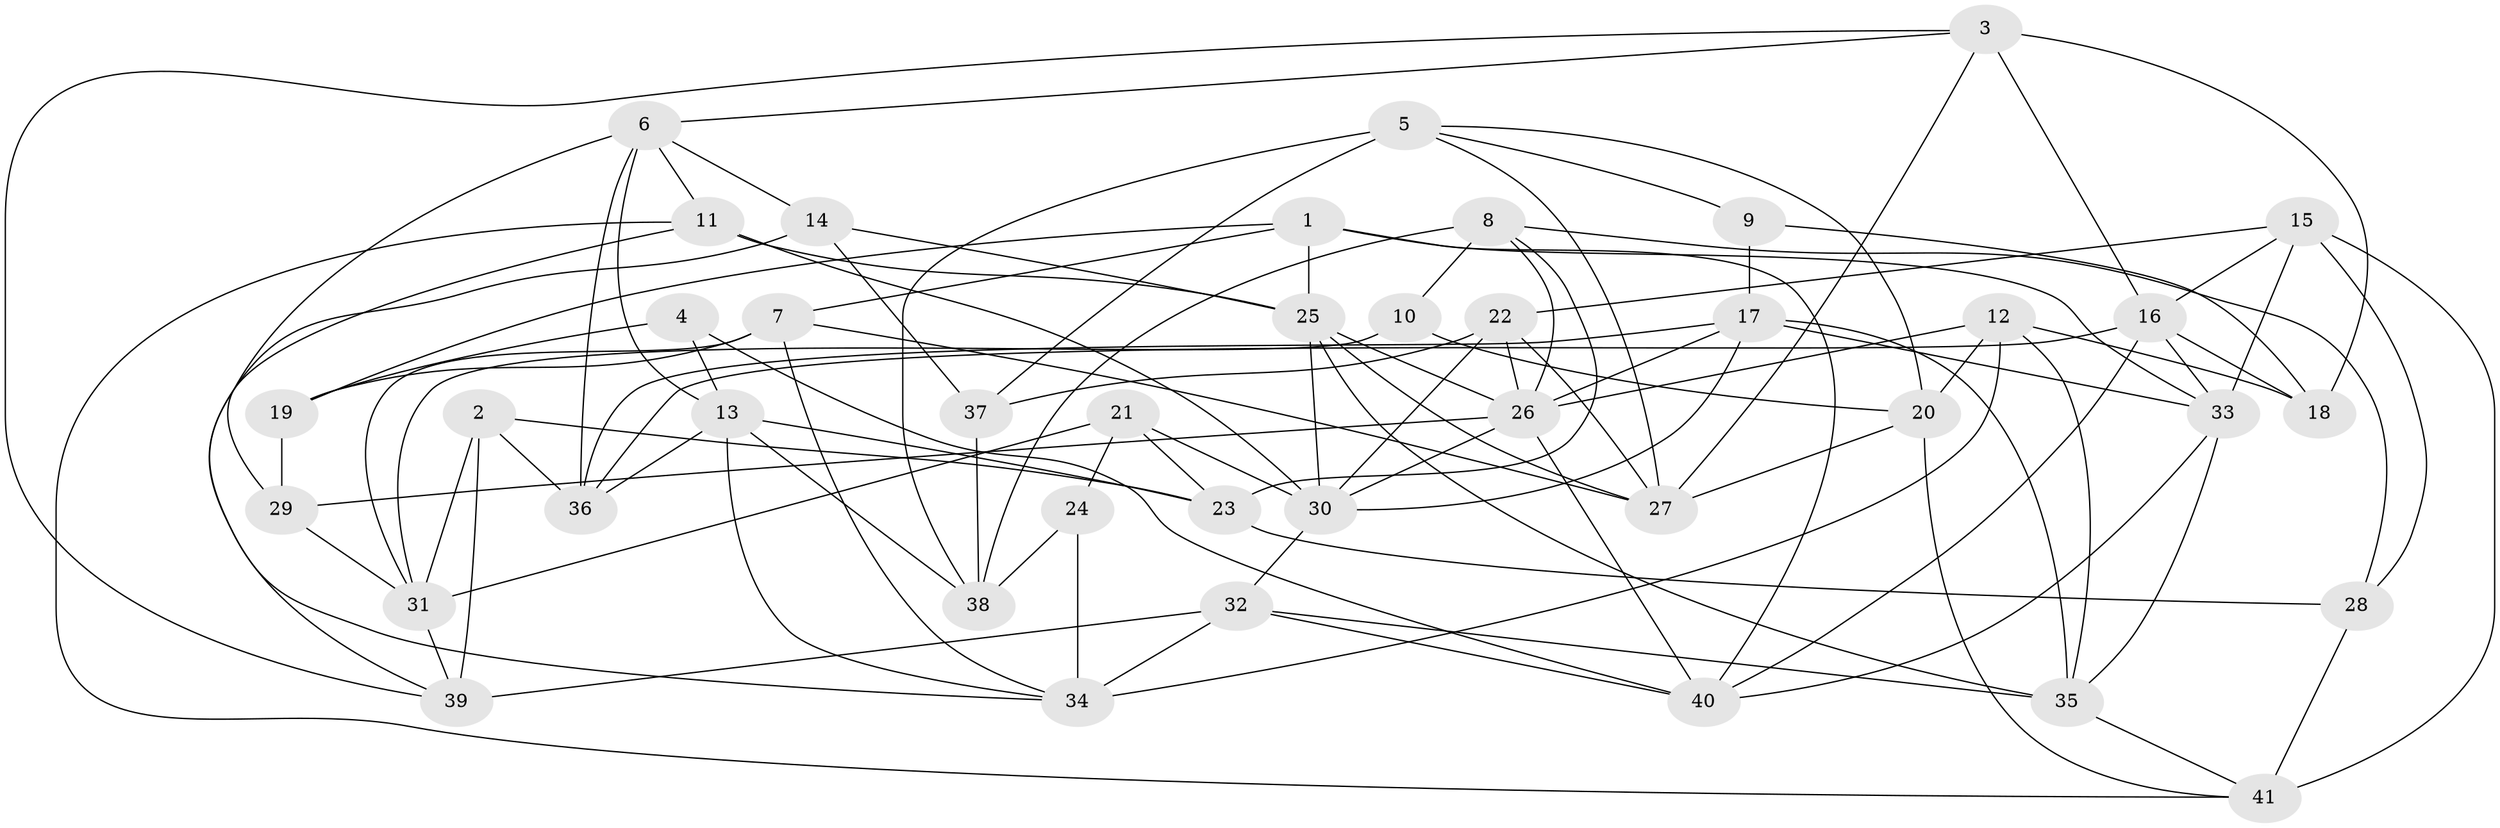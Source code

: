 // original degree distribution, {4: 1.0}
// Generated by graph-tools (version 1.1) at 2025/02/03/09/25 03:02:59]
// undirected, 41 vertices, 103 edges
graph export_dot {
graph [start="1"]
  node [color=gray90,style=filled];
  1;
  2;
  3;
  4;
  5;
  6;
  7;
  8;
  9;
  10;
  11;
  12;
  13;
  14;
  15;
  16;
  17;
  18;
  19;
  20;
  21;
  22;
  23;
  24;
  25;
  26;
  27;
  28;
  29;
  30;
  31;
  32;
  33;
  34;
  35;
  36;
  37;
  38;
  39;
  40;
  41;
  1 -- 7 [weight=1.0];
  1 -- 19 [weight=1.0];
  1 -- 25 [weight=2.0];
  1 -- 33 [weight=1.0];
  1 -- 40 [weight=1.0];
  2 -- 23 [weight=2.0];
  2 -- 31 [weight=1.0];
  2 -- 36 [weight=2.0];
  2 -- 39 [weight=1.0];
  3 -- 6 [weight=1.0];
  3 -- 16 [weight=1.0];
  3 -- 18 [weight=2.0];
  3 -- 27 [weight=1.0];
  3 -- 39 [weight=1.0];
  4 -- 13 [weight=1.0];
  4 -- 19 [weight=2.0];
  4 -- 40 [weight=1.0];
  5 -- 9 [weight=1.0];
  5 -- 20 [weight=1.0];
  5 -- 27 [weight=1.0];
  5 -- 37 [weight=2.0];
  5 -- 38 [weight=1.0];
  6 -- 11 [weight=1.0];
  6 -- 13 [weight=1.0];
  6 -- 14 [weight=1.0];
  6 -- 29 [weight=1.0];
  6 -- 36 [weight=1.0];
  7 -- 19 [weight=2.0];
  7 -- 27 [weight=1.0];
  7 -- 31 [weight=1.0];
  7 -- 34 [weight=1.0];
  8 -- 10 [weight=2.0];
  8 -- 23 [weight=1.0];
  8 -- 26 [weight=1.0];
  8 -- 28 [weight=1.0];
  8 -- 38 [weight=1.0];
  9 -- 17 [weight=1.0];
  9 -- 18 [weight=2.0];
  10 -- 20 [weight=1.0];
  10 -- 31 [weight=1.0];
  11 -- 25 [weight=1.0];
  11 -- 30 [weight=2.0];
  11 -- 34 [weight=1.0];
  11 -- 41 [weight=1.0];
  12 -- 18 [weight=1.0];
  12 -- 20 [weight=2.0];
  12 -- 26 [weight=1.0];
  12 -- 34 [weight=1.0];
  12 -- 35 [weight=1.0];
  13 -- 23 [weight=1.0];
  13 -- 34 [weight=1.0];
  13 -- 36 [weight=1.0];
  13 -- 38 [weight=1.0];
  14 -- 25 [weight=1.0];
  14 -- 37 [weight=1.0];
  14 -- 39 [weight=1.0];
  15 -- 16 [weight=1.0];
  15 -- 22 [weight=1.0];
  15 -- 28 [weight=1.0];
  15 -- 33 [weight=1.0];
  15 -- 41 [weight=2.0];
  16 -- 18 [weight=1.0];
  16 -- 33 [weight=1.0];
  16 -- 36 [weight=1.0];
  16 -- 40 [weight=1.0];
  17 -- 26 [weight=1.0];
  17 -- 30 [weight=1.0];
  17 -- 33 [weight=1.0];
  17 -- 35 [weight=1.0];
  17 -- 36 [weight=1.0];
  19 -- 29 [weight=1.0];
  20 -- 27 [weight=1.0];
  20 -- 41 [weight=1.0];
  21 -- 23 [weight=1.0];
  21 -- 24 [weight=1.0];
  21 -- 30 [weight=1.0];
  21 -- 31 [weight=1.0];
  22 -- 26 [weight=1.0];
  22 -- 27 [weight=1.0];
  22 -- 30 [weight=1.0];
  22 -- 37 [weight=2.0];
  23 -- 28 [weight=1.0];
  24 -- 34 [weight=3.0];
  24 -- 38 [weight=2.0];
  25 -- 26 [weight=1.0];
  25 -- 27 [weight=1.0];
  25 -- 30 [weight=1.0];
  25 -- 35 [weight=1.0];
  26 -- 29 [weight=1.0];
  26 -- 30 [weight=1.0];
  26 -- 40 [weight=1.0];
  28 -- 41 [weight=1.0];
  29 -- 31 [weight=1.0];
  30 -- 32 [weight=1.0];
  31 -- 39 [weight=1.0];
  32 -- 34 [weight=1.0];
  32 -- 35 [weight=1.0];
  32 -- 39 [weight=2.0];
  32 -- 40 [weight=1.0];
  33 -- 35 [weight=1.0];
  33 -- 40 [weight=1.0];
  35 -- 41 [weight=1.0];
  37 -- 38 [weight=1.0];
}
